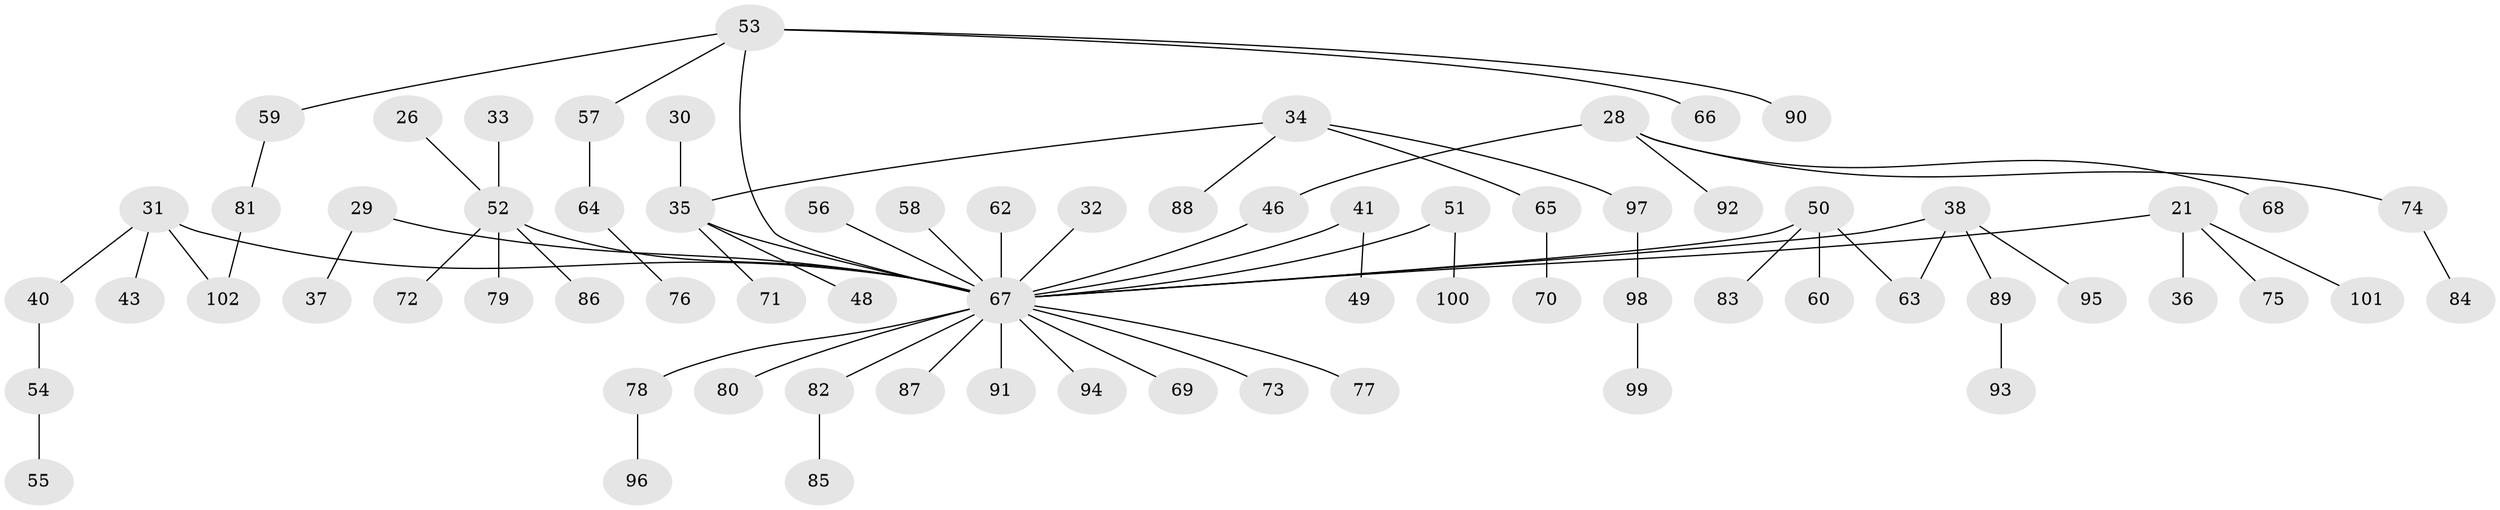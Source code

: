// original degree distribution, {7: 0.0196078431372549, 5: 0.0196078431372549, 1: 0.47058823529411764, 3: 0.11764705882352941, 2: 0.27450980392156865, 4: 0.08823529411764706, 6: 0.00980392156862745}
// Generated by graph-tools (version 1.1) at 2025/44/03/04/25 21:44:20]
// undirected, 71 vertices, 72 edges
graph export_dot {
graph [start="1"]
  node [color=gray90,style=filled];
  21 [super="+14+16"];
  26;
  28;
  29;
  30;
  31;
  32;
  33;
  34;
  35 [super="+25"];
  36;
  37;
  38;
  40;
  41;
  43;
  46 [super="+15"];
  48;
  49;
  50 [super="+9"];
  51;
  52 [super="+24"];
  53 [super="+45"];
  54;
  55;
  56;
  57;
  58;
  59;
  60;
  62;
  63;
  64;
  65;
  66;
  67 [super="+19+17+20+44+22+61"];
  68;
  69;
  70;
  71;
  72;
  73;
  74;
  75;
  76;
  77;
  78 [super="+42+47"];
  79;
  80;
  81;
  82;
  83;
  84;
  85;
  86;
  87;
  88;
  89;
  90;
  91;
  92;
  93;
  94;
  95;
  96;
  97;
  98;
  99;
  100;
  101;
  102;
  21 -- 36;
  21 -- 101;
  21 -- 75;
  21 -- 67;
  26 -- 52;
  28 -- 68;
  28 -- 74;
  28 -- 92;
  28 -- 46;
  29 -- 37;
  29 -- 67;
  30 -- 35;
  31 -- 40;
  31 -- 43;
  31 -- 102;
  31 -- 67;
  32 -- 67;
  33 -- 52;
  34 -- 65;
  34 -- 88;
  34 -- 97;
  34 -- 35;
  35 -- 48;
  35 -- 71;
  35 -- 67;
  38 -- 89;
  38 -- 95;
  38 -- 63;
  38 -- 67;
  40 -- 54;
  41 -- 49;
  41 -- 67;
  46 -- 67;
  50 -- 60;
  50 -- 63;
  50 -- 83;
  50 -- 67;
  51 -- 100;
  51 -- 67;
  52 -- 86;
  52 -- 72;
  52 -- 79;
  52 -- 67;
  53 -- 57;
  53 -- 59;
  53 -- 66;
  53 -- 90;
  53 -- 67;
  54 -- 55;
  56 -- 67;
  57 -- 64;
  58 -- 67;
  59 -- 81;
  62 -- 67;
  64 -- 76;
  65 -- 70;
  67 -- 91;
  67 -- 94;
  67 -- 69;
  67 -- 73;
  67 -- 82;
  67 -- 80;
  67 -- 78;
  67 -- 87;
  67 -- 77;
  74 -- 84;
  78 -- 96;
  81 -- 102;
  82 -- 85;
  89 -- 93;
  97 -- 98;
  98 -- 99;
}
